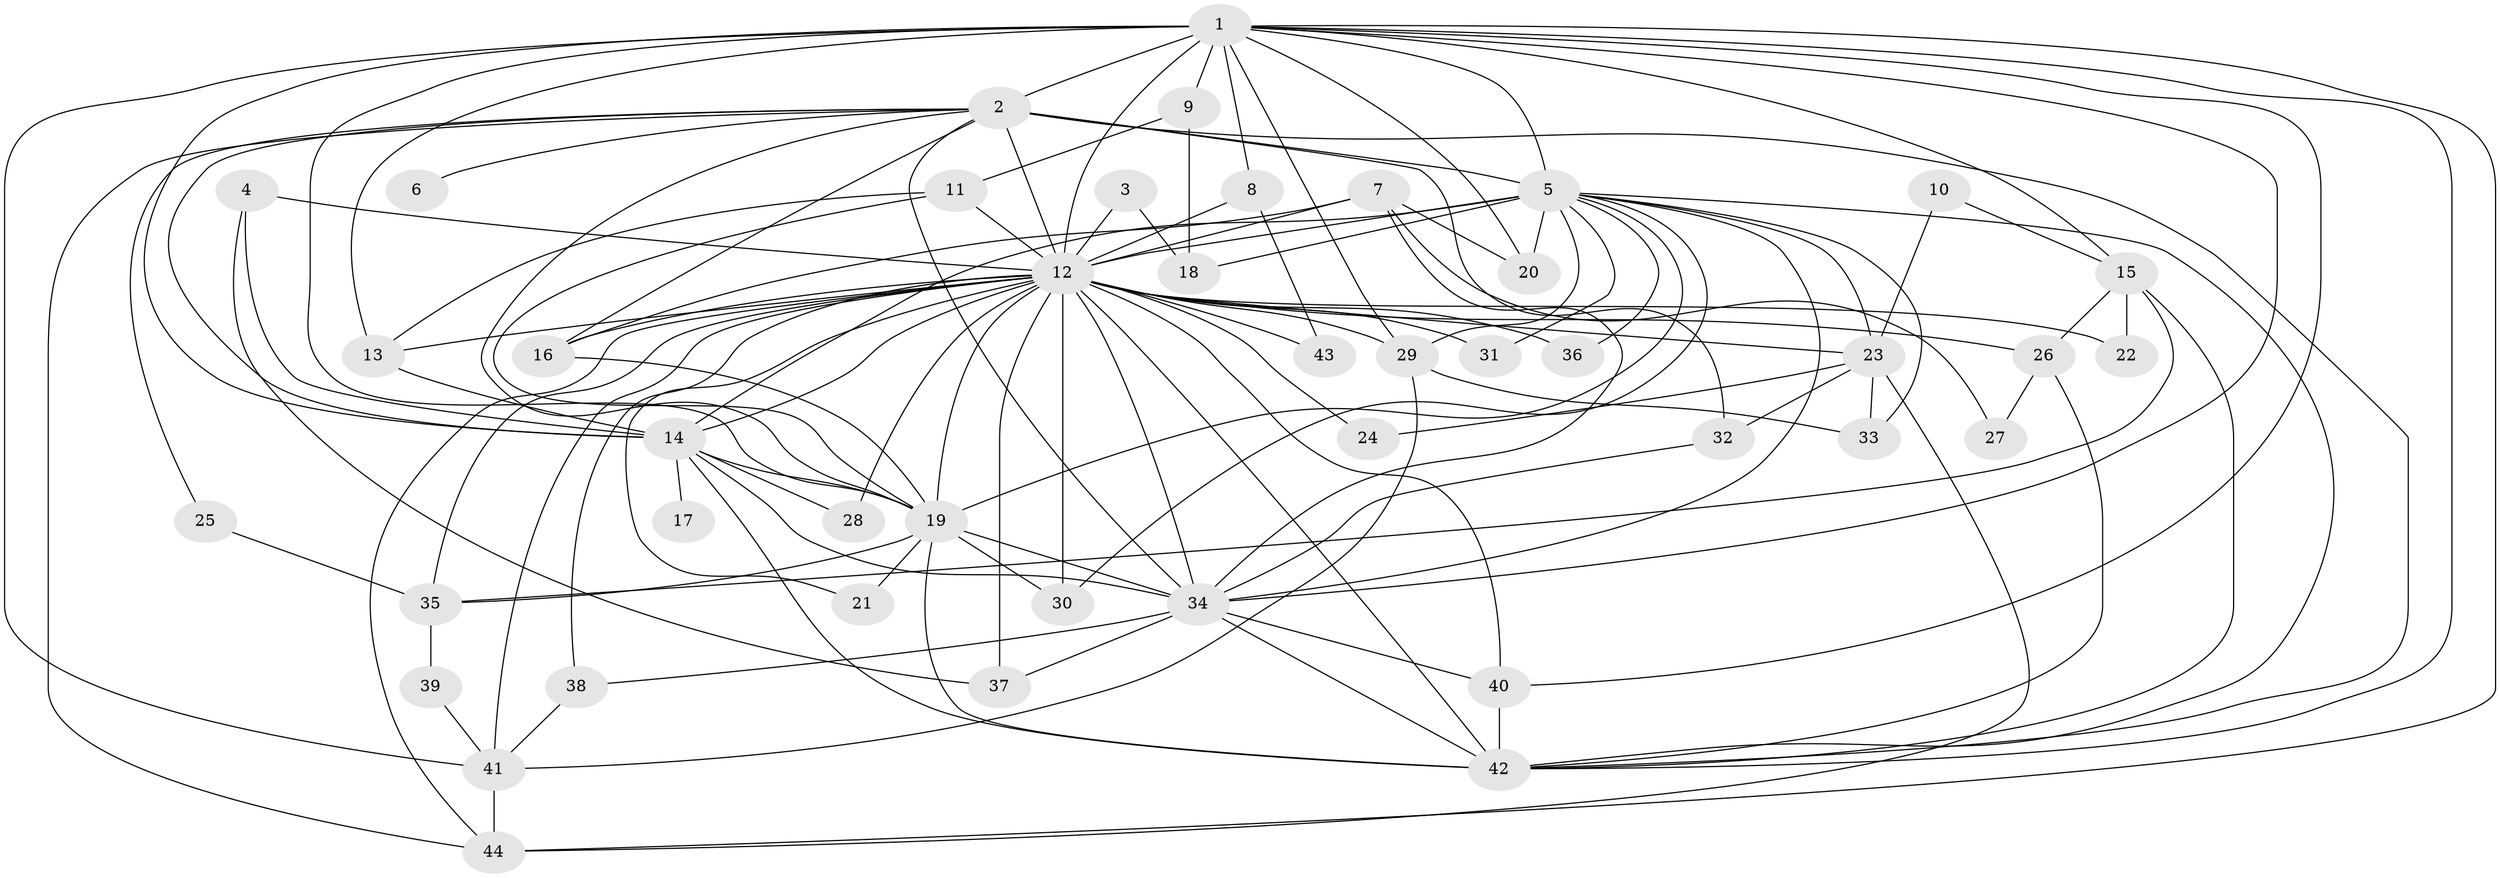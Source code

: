 // original degree distribution, {16: 0.022988505747126436, 12: 0.011494252873563218, 20: 0.011494252873563218, 19: 0.011494252873563218, 15: 0.022988505747126436, 17: 0.011494252873563218, 34: 0.011494252873563218, 25: 0.011494252873563218, 2: 0.5287356321839081, 8: 0.011494252873563218, 3: 0.20689655172413793, 4: 0.10344827586206896, 7: 0.022988505747126436, 5: 0.011494252873563218}
// Generated by graph-tools (version 1.1) at 2025/36/03/04/25 23:36:22]
// undirected, 44 vertices, 117 edges
graph export_dot {
  node [color=gray90,style=filled];
  1;
  2;
  3;
  4;
  5;
  6;
  7;
  8;
  9;
  10;
  11;
  12;
  13;
  14;
  15;
  16;
  17;
  18;
  19;
  20;
  21;
  22;
  23;
  24;
  25;
  26;
  27;
  28;
  29;
  30;
  31;
  32;
  33;
  34;
  35;
  36;
  37;
  38;
  39;
  40;
  41;
  42;
  43;
  44;
  1 -- 2 [weight=2.0];
  1 -- 5 [weight=4.0];
  1 -- 8 [weight=1.0];
  1 -- 9 [weight=1.0];
  1 -- 12 [weight=4.0];
  1 -- 13 [weight=1.0];
  1 -- 14 [weight=3.0];
  1 -- 15 [weight=1.0];
  1 -- 19 [weight=3.0];
  1 -- 20 [weight=1.0];
  1 -- 29 [weight=1.0];
  1 -- 34 [weight=3.0];
  1 -- 40 [weight=1.0];
  1 -- 41 [weight=1.0];
  1 -- 42 [weight=2.0];
  1 -- 44 [weight=1.0];
  2 -- 5 [weight=1.0];
  2 -- 6 [weight=1.0];
  2 -- 12 [weight=3.0];
  2 -- 14 [weight=1.0];
  2 -- 16 [weight=1.0];
  2 -- 19 [weight=1.0];
  2 -- 25 [weight=1.0];
  2 -- 32 [weight=1.0];
  2 -- 34 [weight=1.0];
  2 -- 42 [weight=1.0];
  2 -- 44 [weight=1.0];
  3 -- 12 [weight=2.0];
  3 -- 18 [weight=1.0];
  4 -- 12 [weight=1.0];
  4 -- 14 [weight=1.0];
  4 -- 37 [weight=1.0];
  5 -- 12 [weight=2.0];
  5 -- 14 [weight=1.0];
  5 -- 18 [weight=1.0];
  5 -- 19 [weight=1.0];
  5 -- 20 [weight=1.0];
  5 -- 23 [weight=1.0];
  5 -- 29 [weight=1.0];
  5 -- 30 [weight=1.0];
  5 -- 31 [weight=1.0];
  5 -- 33 [weight=1.0];
  5 -- 34 [weight=1.0];
  5 -- 36 [weight=1.0];
  5 -- 42 [weight=1.0];
  7 -- 12 [weight=1.0];
  7 -- 16 [weight=1.0];
  7 -- 20 [weight=1.0];
  7 -- 27 [weight=1.0];
  7 -- 34 [weight=1.0];
  8 -- 12 [weight=2.0];
  8 -- 43 [weight=1.0];
  9 -- 11 [weight=1.0];
  9 -- 18 [weight=1.0];
  10 -- 15 [weight=1.0];
  10 -- 23 [weight=1.0];
  11 -- 12 [weight=1.0];
  11 -- 13 [weight=1.0];
  11 -- 19 [weight=1.0];
  12 -- 13 [weight=1.0];
  12 -- 14 [weight=3.0];
  12 -- 16 [weight=1.0];
  12 -- 19 [weight=3.0];
  12 -- 21 [weight=1.0];
  12 -- 22 [weight=2.0];
  12 -- 23 [weight=2.0];
  12 -- 24 [weight=2.0];
  12 -- 26 [weight=1.0];
  12 -- 28 [weight=1.0];
  12 -- 29 [weight=1.0];
  12 -- 30 [weight=1.0];
  12 -- 31 [weight=1.0];
  12 -- 34 [weight=2.0];
  12 -- 35 [weight=1.0];
  12 -- 36 [weight=1.0];
  12 -- 37 [weight=2.0];
  12 -- 38 [weight=1.0];
  12 -- 40 [weight=1.0];
  12 -- 41 [weight=2.0];
  12 -- 42 [weight=4.0];
  12 -- 43 [weight=1.0];
  12 -- 44 [weight=1.0];
  13 -- 14 [weight=1.0];
  14 -- 17 [weight=1.0];
  14 -- 19 [weight=1.0];
  14 -- 28 [weight=1.0];
  14 -- 34 [weight=1.0];
  14 -- 42 [weight=1.0];
  15 -- 22 [weight=1.0];
  15 -- 26 [weight=1.0];
  15 -- 35 [weight=1.0];
  15 -- 42 [weight=2.0];
  16 -- 19 [weight=1.0];
  19 -- 21 [weight=1.0];
  19 -- 30 [weight=1.0];
  19 -- 34 [weight=1.0];
  19 -- 35 [weight=1.0];
  19 -- 42 [weight=1.0];
  23 -- 24 [weight=1.0];
  23 -- 32 [weight=1.0];
  23 -- 33 [weight=1.0];
  23 -- 44 [weight=1.0];
  25 -- 35 [weight=1.0];
  26 -- 27 [weight=1.0];
  26 -- 42 [weight=1.0];
  29 -- 33 [weight=1.0];
  29 -- 41 [weight=1.0];
  32 -- 34 [weight=1.0];
  34 -- 37 [weight=1.0];
  34 -- 38 [weight=1.0];
  34 -- 40 [weight=1.0];
  34 -- 42 [weight=1.0];
  35 -- 39 [weight=1.0];
  38 -- 41 [weight=1.0];
  39 -- 41 [weight=1.0];
  40 -- 42 [weight=1.0];
  41 -- 44 [weight=1.0];
}
